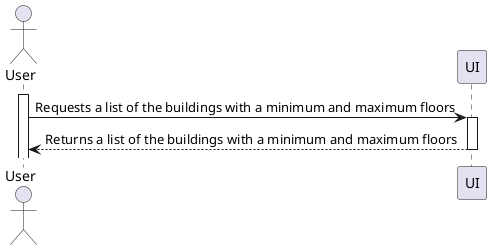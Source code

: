 @startuml
Actor User
activate User

User -> UI : Requests a list of the buildings with a minimum and maximum floors
activate UI
UI --> User : Returns a list of the buildings with a minimum and maximum floors
deactivate UI

@enduml
